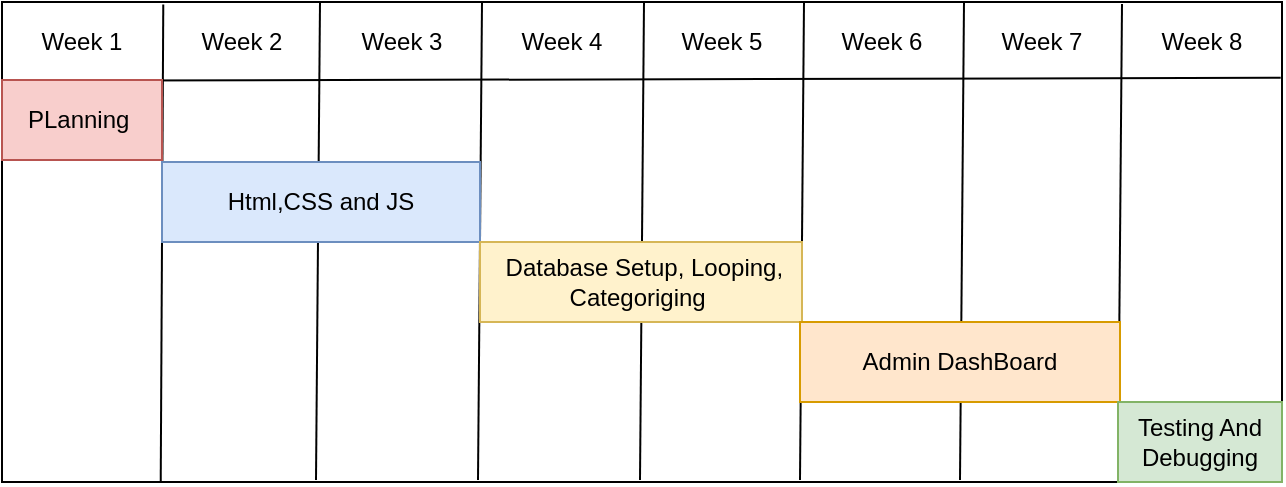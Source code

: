 <mxfile version="24.7.15">
  <diagram name="Page-1" id="8ZmRCfsiZ_w5mL1_OWV6">
    <mxGraphModel dx="583" dy="290" grid="0" gridSize="10" guides="1" tooltips="1" connect="1" arrows="1" fold="1" page="0" pageScale="1" pageWidth="827" pageHeight="1169" math="0" shadow="0">
      <root>
        <mxCell id="0" />
        <mxCell id="1" parent="0" />
        <mxCell id="E5UF3V_XAKviFp6ES0OQ-19" value="" style="group" vertex="1" connectable="0" parent="1">
          <mxGeometry x="201" y="40" width="640" height="240" as="geometry" />
        </mxCell>
        <mxCell id="E5UF3V_XAKviFp6ES0OQ-10" value="" style="rounded=0;whiteSpace=wrap;html=1;" vertex="1" parent="E5UF3V_XAKviFp6ES0OQ-19">
          <mxGeometry width="640" height="240" as="geometry" />
        </mxCell>
        <mxCell id="E5UF3V_XAKviFp6ES0OQ-11" value="" style="endArrow=none;html=1;rounded=0;exitX=0.007;exitY=0.175;exitDx=0;exitDy=0;exitPerimeter=0;entryX=0.999;entryY=0.158;entryDx=0;entryDy=0;entryPerimeter=0;" edge="1" parent="E5UF3V_XAKviFp6ES0OQ-19" target="E5UF3V_XAKviFp6ES0OQ-10">
          <mxGeometry width="50" height="50" relative="1" as="geometry">
            <mxPoint y="39.4" as="sourcePoint" />
            <mxPoint x="638.08" y="37.0" as="targetPoint" />
          </mxGeometry>
        </mxCell>
        <mxCell id="E5UF3V_XAKviFp6ES0OQ-12" value="" style="endArrow=none;html=1;rounded=0;entryX=0.126;entryY=0.005;entryDx=0;entryDy=0;entryPerimeter=0;exitX=0.124;exitY=0.998;exitDx=0;exitDy=0;exitPerimeter=0;" edge="1" parent="E5UF3V_XAKviFp6ES0OQ-19" source="E5UF3V_XAKviFp6ES0OQ-10" target="E5UF3V_XAKviFp6ES0OQ-10">
          <mxGeometry width="50" height="50" relative="1" as="geometry">
            <mxPoint x="50" y="120" as="sourcePoint" />
            <mxPoint x="100" y="70" as="targetPoint" />
          </mxGeometry>
        </mxCell>
        <mxCell id="E5UF3V_XAKviFp6ES0OQ-13" value="" style="endArrow=none;html=1;rounded=0;entryX=0.126;entryY=0.005;entryDx=0;entryDy=0;entryPerimeter=0;exitX=0.124;exitY=0.998;exitDx=0;exitDy=0;exitPerimeter=0;" edge="1" parent="E5UF3V_XAKviFp6ES0OQ-19">
          <mxGeometry width="50" height="50" relative="1" as="geometry">
            <mxPoint x="157" y="239" as="sourcePoint" />
            <mxPoint x="159" as="targetPoint" />
          </mxGeometry>
        </mxCell>
        <mxCell id="E5UF3V_XAKviFp6ES0OQ-14" value="" style="endArrow=none;html=1;rounded=0;entryX=0.126;entryY=0.005;entryDx=0;entryDy=0;entryPerimeter=0;exitX=0.124;exitY=0.998;exitDx=0;exitDy=0;exitPerimeter=0;" edge="1" parent="E5UF3V_XAKviFp6ES0OQ-19">
          <mxGeometry width="50" height="50" relative="1" as="geometry">
            <mxPoint x="238" y="239" as="sourcePoint" />
            <mxPoint x="240" as="targetPoint" />
          </mxGeometry>
        </mxCell>
        <mxCell id="E5UF3V_XAKviFp6ES0OQ-15" value="" style="endArrow=none;html=1;rounded=0;entryX=0.126;entryY=0.005;entryDx=0;entryDy=0;entryPerimeter=0;exitX=0.124;exitY=0.998;exitDx=0;exitDy=0;exitPerimeter=0;" edge="1" parent="E5UF3V_XAKviFp6ES0OQ-19">
          <mxGeometry width="50" height="50" relative="1" as="geometry">
            <mxPoint x="319" y="239" as="sourcePoint" />
            <mxPoint x="321" as="targetPoint" />
          </mxGeometry>
        </mxCell>
        <mxCell id="E5UF3V_XAKviFp6ES0OQ-16" value="" style="endArrow=none;html=1;rounded=0;entryX=0.126;entryY=0.005;entryDx=0;entryDy=0;entryPerimeter=0;exitX=0.124;exitY=0.998;exitDx=0;exitDy=0;exitPerimeter=0;" edge="1" parent="E5UF3V_XAKviFp6ES0OQ-19">
          <mxGeometry width="50" height="50" relative="1" as="geometry">
            <mxPoint x="399" y="239" as="sourcePoint" />
            <mxPoint x="401" as="targetPoint" />
          </mxGeometry>
        </mxCell>
        <mxCell id="E5UF3V_XAKviFp6ES0OQ-17" value="" style="endArrow=none;html=1;rounded=0;entryX=0.126;entryY=0.005;entryDx=0;entryDy=0;entryPerimeter=0;exitX=0.124;exitY=0.998;exitDx=0;exitDy=0;exitPerimeter=0;" edge="1" parent="E5UF3V_XAKviFp6ES0OQ-19">
          <mxGeometry width="50" height="50" relative="1" as="geometry">
            <mxPoint x="479" y="239" as="sourcePoint" />
            <mxPoint x="481" as="targetPoint" />
          </mxGeometry>
        </mxCell>
        <mxCell id="E5UF3V_XAKviFp6ES0OQ-18" value="" style="endArrow=none;html=1;rounded=0;entryX=0.126;entryY=0.005;entryDx=0;entryDy=0;entryPerimeter=0;exitX=0.124;exitY=0.998;exitDx=0;exitDy=0;exitPerimeter=0;" edge="1" parent="E5UF3V_XAKviFp6ES0OQ-19">
          <mxGeometry width="50" height="50" relative="1" as="geometry">
            <mxPoint x="558" y="240" as="sourcePoint" />
            <mxPoint x="560" y="1" as="targetPoint" />
          </mxGeometry>
        </mxCell>
        <mxCell id="E5UF3V_XAKviFp6ES0OQ-20" value="Week 1&lt;span style=&quot;color: rgba(0, 0, 0, 0); font-family: monospace; font-size: 0px; text-align: start; text-wrap: nowrap;&quot;&gt;%3CmxGraphModel%3E%3Croot%3E%3CmxCell%20id%3D%220%22%2F%3E%3CmxCell%20id%3D%221%22%20parent%3D%220%22%2F%3E%3CmxCell%20id%3D%222%22%20value%3D%22%22%20style%3D%22endArrow%3Dnone%3Bhtml%3D1%3Brounded%3D0%3BentryX%3D0.126%3BentryY%3D0.005%3BentryDx%3D0%3BentryDy%3D0%3BentryPerimeter%3D0%3BexitX%3D0.124%3BexitY%3D0.998%3BexitDx%3D0%3BexitDy%3D0%3BexitPerimeter%3D0%3B%22%20edge%3D%221%22%20parent%3D%221%22%3E%3CmxGeometry%20width%3D%2250%22%20height%3D%2250%22%20relative%3D%221%22%20as%3D%22geometry%22%3E%3CmxPoint%20x%3D%221438%22%20y%3D%22241%22%20as%3D%22sourcePoint%22%2F%3E%3CmxPoint%20x%3D%221440%22%20y%3D%222%22%20as%3D%22targetPoint%22%2F%3E%3C%2FmxGeometry%3E%3C%2FmxCell%3E%3C%2Froot%3E%3C%2FmxGraphModel%3E&lt;/span&gt;" style="text;html=1;align=center;verticalAlign=middle;whiteSpace=wrap;rounded=0;" vertex="1" parent="E5UF3V_XAKviFp6ES0OQ-19">
          <mxGeometry width="80" height="40" as="geometry" />
        </mxCell>
        <mxCell id="E5UF3V_XAKviFp6ES0OQ-21" value="Week 2&lt;span style=&quot;color: rgba(0, 0, 0, 0); font-family: monospace; font-size: 0px; text-align: start; text-wrap: nowrap;&quot;&gt;%3CmxGraphModel%3E%3Croot%3E%3CmxCell%20id%3D%220%22%2F%3E%3CmxCell%20id%3D%221%22%20parent%3D%220%22%2F%3E%3CmxCell%20id%3D%222%22%20value%3D%22%22%20style%3D%22endArrow%3Dnone%3Bhtml%3D1%3Brounded%3D0%3BentryX%3D0.126%3BentryY%3D0.005%3BentryDx%3D0%3BentryDy%3D0%3BentryPerimeter%3D0%3BexitX%3D0.124%3BexitY%3D0.998%3BexitDx%3D0%3BexitDy%3D0%3BexitPerimeter%3D0%3B%22%20edge%3D%221%22%20parent%3D%221%22%3E%3CmxGeometry%20width%3D%2250%22%20height%3D%2250%22%20relative%3D%221%22%20as%3D%22geometry%22%3E%3CmxPoint%20x%3D%221438%22%20y%3D%22241%22%20as%3D%22sourcePoint%22%2F%3E%3CmxPoint%20x%3D%221440%22%20y%3D%222%22%20as%3D%22targetPoint%22%2F%3E%3C%2FmxGeometry%3E%3C%2FmxCell%3E%3C%2Froot%3E%3C%2FmxGraphModel%32&lt;/span&gt;" style="text;html=1;align=center;verticalAlign=middle;whiteSpace=wrap;rounded=0;" vertex="1" parent="E5UF3V_XAKviFp6ES0OQ-19">
          <mxGeometry x="80" width="80" height="40" as="geometry" />
        </mxCell>
        <mxCell id="E5UF3V_XAKviFp6ES0OQ-22" value="Week 3&lt;span style=&quot;color: rgba(0, 0, 0, 0); font-family: monospace; font-size: 0px; text-align: start; text-wrap: nowrap;&quot;&gt;%3CmxGraphModel%3E%3Croot%3E%3CmxCell%20id%3D%220%22%2F%3E%3CmxCell%20id%3D%221%22%20parent%3D%220%22%2F%3E%3CmxCell%20id%3D%222%22%20value%3D%22%22%20style%3D%22endArrow%3Dnone%3Bhtml%3D1%3Brounded%3D0%3BentryX%3D0.126%3BentryY%3D0.005%3BentryDx%3D0%3BentryDy%3D0%3BentryPerimeter%3D0%3BexitX%3D0.124%3BexitY%3D0.998%3BexitDx%3D0%3BexitDy%3D0%3BexitPerimeter%3D0%3B%22%20edge%3D%221%22%20parent%3D%221%22%3E%3CmxGeometry%20width%3D%2250%22%20height%3D%2250%22%20relative%3D%221%22%20as%3D%22geometry%22%3E%3CmxPoint%20x%3D%221438%22%20y%3D%22241%22%20as%3D%22sourcePoint%22%2F%3E%3CmxPoint%20x%3D%221440%22%20y%3D%222%22%20as%3D%22targetPoint%22%2F%3E%3C%2FmxGeometry%3E%3C%2FmxCell%3E%3C%2Froot%3E%3C%2FmxGraphModel%3E&lt;/span&gt;" style="text;html=1;align=center;verticalAlign=middle;whiteSpace=wrap;rounded=0;" vertex="1" parent="E5UF3V_XAKviFp6ES0OQ-19">
          <mxGeometry x="160" width="80" height="40" as="geometry" />
        </mxCell>
        <mxCell id="E5UF3V_XAKviFp6ES0OQ-23" value="Week 4&lt;span style=&quot;color: rgba(0, 0, 0, 0); font-family: monospace; font-size: 0px; text-align: start; text-wrap: nowrap;&quot;&gt;%3CmxGraphModel%3E%3Croot%3E%3CmxCell%20id%3D%220%22%2F%3E%3CmxCell%20id%3D%221%22%20parent%3D%220%22%2F%3E%3CmxCell%20id%3D%222%22%20value%3D%22%22%20style%3D%22endArrow%3Dnone%3Bhtml%3D1%3Brounded%3D0%3BentryX%3D0.126%3BentryY%3D0.005%3BentryDx%3D0%3BentryDy%3D0%3BentryPerimeter%3D0%3BexitX%3D0.124%3BexitY%3D0.998%3BexitDx%3D0%3BexitDy%3D0%3BexitPerimeter%3D0%3B%22%20edge%3D%221%22%20parent%3D%221%22%3E%3CmxGeometry%20width%3D%2250%22%20height%3D%2250%22%20relative%3D%221%22%20as%3D%22geometry%22%3E%3CmxPoint%20x%3D%221438%22%20y%3D%22241%22%20as%3D%22sourcePoint%22%2F%3E%3CmxPoint%20x%3D%221440%22%20y%3D%222%22%20as%3D%22targetPoint%22%2F%3E%3C%2FmxGeometry%3E%3C%2FmxCell%3E%3C%2Froot%3E%3C%2FmxGraphModel%3E&lt;/span&gt;" style="text;html=1;align=center;verticalAlign=middle;whiteSpace=wrap;rounded=0;" vertex="1" parent="E5UF3V_XAKviFp6ES0OQ-19">
          <mxGeometry x="240" width="80" height="40" as="geometry" />
        </mxCell>
        <mxCell id="E5UF3V_XAKviFp6ES0OQ-24" value="Week 5&lt;span style=&quot;color: rgba(0, 0, 0, 0); font-family: monospace; font-size: 0px; text-align: start; text-wrap: nowrap;&quot;&gt;%3CmxGraphModel%3E%3Croot%3E%3CmxCell%20id%3D%220%22%2F%3E%3CmxCell%20id%3D%221%22%20parent%3D%220%22%2F%3E%3CmxCell%20id%3D%222%22%20value%3D%22%22%20style%3D%22endArrow%3Dnone%3Bhtml%3D1%3Brounded%3D0%3BentryX%3D0.126%3BentryY%3D0.005%3BentryDx%3D0%3BentryDy%3D0%3BentryPerimeter%3D0%3BexitX%3D0.124%3BexitY%3D0.998%3BexitDx%3D0%3BexitDy%3D0%3BexitPerimeter%3D0%3B%22%20edge%3D%221%22%20parent%3D%221%22%3E%3CmxGeometry%20width%3D%2250%22%20height%3D%2250%22%20relative%3D%221%22%20as%3D%22geometry%22%3E%3CmxPoint%20x%3D%221438%22%20y%3D%22241%22%20as%3D%22sourcePoint%22%2F%3E%3CmxPoint%20x%3D%221440%22%20y%3D%222%22%20as%3D%22targetPoint%22%2F%3E%3C%2FmxGeometry%3E%3C%2FmxCell%3E%3C%2Froot%3E%3C%2FmxGraphModel%3E&lt;/span&gt;" style="text;html=1;align=center;verticalAlign=middle;whiteSpace=wrap;rounded=0;" vertex="1" parent="E5UF3V_XAKviFp6ES0OQ-19">
          <mxGeometry x="320" width="80" height="40" as="geometry" />
        </mxCell>
        <mxCell id="E5UF3V_XAKviFp6ES0OQ-25" value="Week 6&lt;span style=&quot;color: rgba(0, 0, 0, 0); font-family: monospace; font-size: 0px; text-align: start; text-wrap: nowrap;&quot;&gt;%3CmxGraphModel%3E%3Croot%3E%3CmxCell%20id%3D%220%22%2F%3E%3CmxCell%20id%3D%221%22%20parent%3D%220%22%2F%3E%3CmxCell%20id%3D%222%22%20value%3D%22%22%20style%3D%22endArrow%3Dnone%3Bhtml%3D1%3Brounded%3D0%3BentryX%3D0.126%3BentryY%3D0.005%3BentryDx%3D0%3BentryDy%3D0%3BentryPerimeter%3D0%3BexitX%3D0.124%3BexitY%3D0.998%3BexitDx%3D0%3BexitDy%3D0%3BexitPerimeter%3D0%3B%22%20edge%3D%221%22%20parent%3D%221%22%3E%3CmxGeometry%20width%3D%2250%22%20height%3D%2250%22%20relative%3D%221%22%20as%3D%22geometry%22%3E%3CmxPoint%20x%3D%221438%22%20y%3D%22241%22%20as%3D%22sourcePoint%22%2F%3E%3CmxPoint%20x%3D%221440%22%20y%3D%222%22%20as%3D%22targetPoint%22%2F%3E%3C%2FmxGeometry%3E%3C%2FmxCell%3E%3C%2Froot%3E%3C%2FmxGraphModel%3E&lt;/span&gt;" style="text;html=1;align=center;verticalAlign=middle;whiteSpace=wrap;rounded=0;" vertex="1" parent="E5UF3V_XAKviFp6ES0OQ-19">
          <mxGeometry x="400" width="80" height="40" as="geometry" />
        </mxCell>
        <mxCell id="E5UF3V_XAKviFp6ES0OQ-26" value="Week 7&lt;span style=&quot;color: rgba(0, 0, 0, 0); font-family: monospace; font-size: 0px; text-align: start; text-wrap: nowrap;&quot;&gt;%3CmxGraphModel%3E%3Croot%3E%3CmxCell%20id%3D%220%22%2F%3E%3CmxCell%20id%3D%221%22%20parent%3D%220%22%2F%3E%3CmxCell%20id%3D%222%22%20value%3D%22%22%20style%3D%22endArrow%3Dnone%3Bhtml%3D1%3Brounded%3D0%3BentryX%3D0.126%3BentryY%3D0.005%3BentryDx%3D0%3BentryDy%3D0%3BentryPerimeter%3D0%3BexitX%3D0.124%3BexitY%3D0.998%3BexitDx%3D0%3BexitDy%3D0%3BexitPerimeter%3D0%3B%22%20edge%3D%221%22%20parent%3D%221%22%3E%3CmxGeometry%20width%3D%2250%22%20height%3D%2250%22%20relative%3D%221%22%20as%3D%22geometry%22%3E%3CmxPoint%20x%3D%221438%22%20y%3D%22241%22%20as%3D%22sourcePoint%22%2F%3E%3CmxPoint%20x%3D%221440%22%20y%3D%222%22%20as%3D%22targetPoint%22%2F%3E%3C%2FmxGeometry%3E%3C%2FmxCell%3E%3C%2Froot%3E%3C%2FmxGraphModel%3E&lt;/span&gt;" style="text;html=1;align=center;verticalAlign=middle;whiteSpace=wrap;rounded=0;" vertex="1" parent="E5UF3V_XAKviFp6ES0OQ-19">
          <mxGeometry x="480" width="80" height="40" as="geometry" />
        </mxCell>
        <mxCell id="E5UF3V_XAKviFp6ES0OQ-27" value="Week 8&lt;span style=&quot;color: rgba(0, 0, 0, 0); font-family: monospace; font-size: 0px; text-align: start; text-wrap: nowrap;&quot;&gt;%3CmxGraphModel%3E%3Croot%3E%3CmxCell%20id%3D%220%22%2F%3E%3CmxCell%20id%3D%221%22%20parent%3D%220%22%2F%3E%3CmxCell%20id%3D%222%22%20value%3D%22%22%20style%3D%22endArrow%3Dnone%3Bhtml%3D1%3Brounded%3D0%3BentryX%3D0.126%3BentryY%3D0.005%3BentryDx%3D0%3BentryDy%3D0%3BentryPerimeter%3D0%3BexitX%3D0.124%3BexitY%3D0.998%3BexitDx%3D0%3BexitDy%3D0%3BexitPerimeter%3D0%3B%22%20edge%3D%221%22%20parent%3D%221%22%3E%3CmxGeometry%20width%3D%2250%22%20height%3D%2250%22%20relative%3D%221%22%20as%3D%22geometry%22%3E%3CmxPoint%20x%3D%221438%22%20y%3D%22241%22%20as%3D%22sourcePoint%22%2F%3E%3CmxPoint%20x%3D%221440%22%20y%3D%222%22%20as%3D%22targetPoint%22%2F%3E%3C%2FmxGeometry%3E%3C%2FmxCell%3E%3C%2Froot%3E%3C%2FmxGraphModel%3E&lt;/span&gt;" style="text;html=1;align=center;verticalAlign=middle;whiteSpace=wrap;rounded=0;" vertex="1" parent="E5UF3V_XAKviFp6ES0OQ-19">
          <mxGeometry x="560" width="80" height="40" as="geometry" />
        </mxCell>
        <mxCell id="E5UF3V_XAKviFp6ES0OQ-1" value="PLanning&amp;nbsp;" style="rounded=0;whiteSpace=wrap;html=1;fillColor=#f8cecc;strokeColor=#b85450;" vertex="1" parent="1">
          <mxGeometry x="201" y="79" width="80" height="40" as="geometry" />
        </mxCell>
        <mxCell id="E5UF3V_XAKviFp6ES0OQ-2" value="Html,CSS and JS" style="rounded=0;whiteSpace=wrap;html=1;fillColor=#dae8fc;strokeColor=#6c8ebf;" vertex="1" parent="1">
          <mxGeometry x="281" y="120" width="159" height="40" as="geometry" />
        </mxCell>
        <mxCell id="E5UF3V_XAKviFp6ES0OQ-3" value="&amp;nbsp;Database Setup, Looping, Categoriging&amp;nbsp;" style="rounded=0;whiteSpace=wrap;html=1;fillColor=#fff2cc;strokeColor=#d6b656;" vertex="1" parent="1">
          <mxGeometry x="440" y="160" width="161" height="40" as="geometry" />
        </mxCell>
        <mxCell id="E5UF3V_XAKviFp6ES0OQ-4" value="Admin DashBoard" style="rounded=0;whiteSpace=wrap;html=1;fillColor=#ffe6cc;strokeColor=#d79b00;" vertex="1" parent="1">
          <mxGeometry x="600" y="200" width="160" height="40" as="geometry" />
        </mxCell>
        <mxCell id="E5UF3V_XAKviFp6ES0OQ-6" value="Testing And Debugging" style="rounded=0;whiteSpace=wrap;html=1;fillColor=#d5e8d4;strokeColor=#82b366;" vertex="1" parent="1">
          <mxGeometry x="759" y="240" width="82" height="40" as="geometry" />
        </mxCell>
      </root>
    </mxGraphModel>
  </diagram>
</mxfile>
